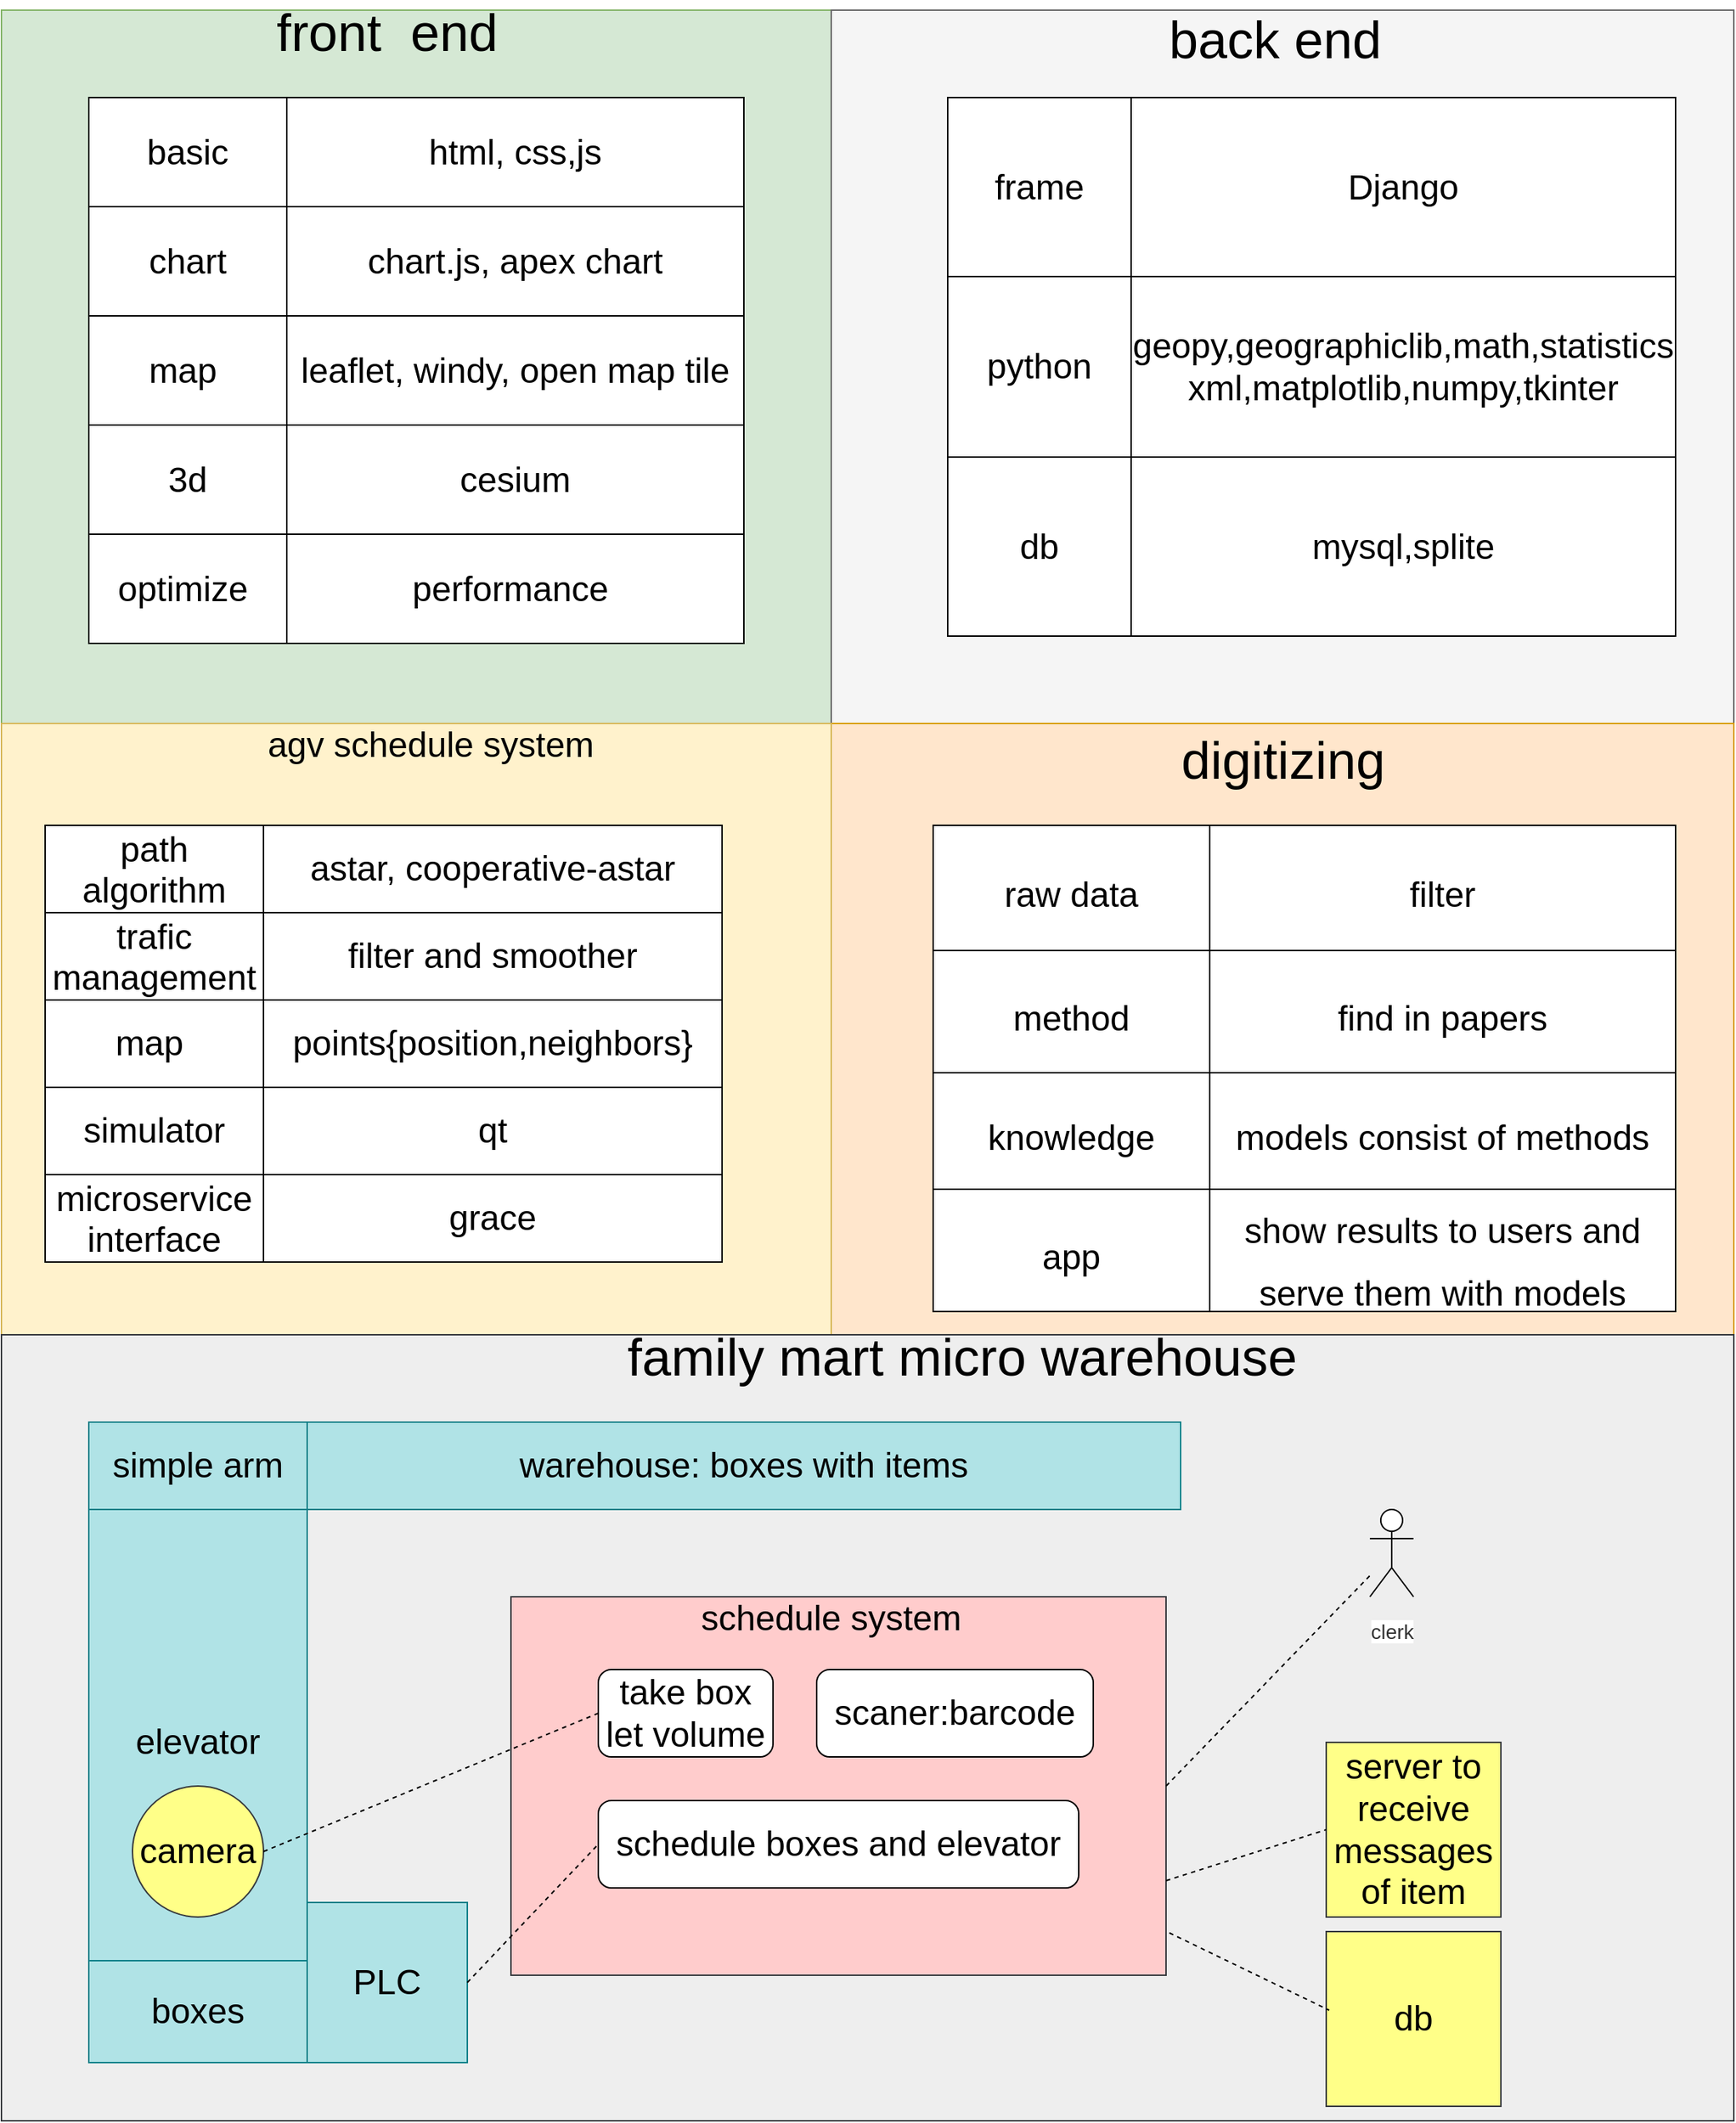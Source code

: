 <mxfile version="20.4.0" type="github">
  <diagram id="vv3MheI4nflTlW9d9Kxx" name="第 1 页">
    <mxGraphModel dx="2066" dy="1185" grid="1" gridSize="10" guides="1" tooltips="1" connect="1" arrows="1" fold="1" page="1" pageScale="1" pageWidth="827" pageHeight="1169" math="0" shadow="0">
      <root>
        <mxCell id="0" />
        <mxCell id="1" parent="0" />
        <mxCell id="IsSZBrrW5yVkn5puTIVh-1" value="" style="rounded=0;whiteSpace=wrap;html=1;fillColor=#d5e8d4;strokeColor=#82b366;" vertex="1" parent="1">
          <mxGeometry x="30" y="360" width="570" height="490" as="geometry" />
        </mxCell>
        <mxCell id="IsSZBrrW5yVkn5puTIVh-2" value="&lt;font style=&quot;font-size: 36px;&quot;&gt;front &amp;nbsp;end&lt;/font&gt;" style="text;html=1;strokeColor=none;fillColor=none;align=center;verticalAlign=middle;whiteSpace=wrap;rounded=0;" vertex="1" parent="1">
          <mxGeometry x="140" y="360" width="310" height="30" as="geometry" />
        </mxCell>
        <mxCell id="IsSZBrrW5yVkn5puTIVh-13" value="" style="shape=table;startSize=0;container=1;collapsible=0;childLayout=tableLayout;fontSize=24;" vertex="1" parent="1">
          <mxGeometry x="90" y="420" width="450" height="375" as="geometry" />
        </mxCell>
        <mxCell id="IsSZBrrW5yVkn5puTIVh-14" value="" style="shape=tableRow;horizontal=0;startSize=0;swimlaneHead=0;swimlaneBody=0;top=0;left=0;bottom=0;right=0;collapsible=0;dropTarget=0;fillColor=none;points=[[0,0.5],[1,0.5]];portConstraint=eastwest;fontSize=24;" vertex="1" parent="IsSZBrrW5yVkn5puTIVh-13">
          <mxGeometry width="450" height="75" as="geometry" />
        </mxCell>
        <mxCell id="IsSZBrrW5yVkn5puTIVh-15" value="basic" style="shape=partialRectangle;html=1;whiteSpace=wrap;connectable=0;overflow=hidden;fillColor=none;top=0;left=0;bottom=0;right=0;pointerEvents=1;fontSize=24;" vertex="1" parent="IsSZBrrW5yVkn5puTIVh-14">
          <mxGeometry width="136" height="75" as="geometry">
            <mxRectangle width="136" height="75" as="alternateBounds" />
          </mxGeometry>
        </mxCell>
        <mxCell id="IsSZBrrW5yVkn5puTIVh-16" value="html, css,js" style="shape=partialRectangle;html=1;whiteSpace=wrap;connectable=0;overflow=hidden;fillColor=none;top=0;left=0;bottom=0;right=0;pointerEvents=1;fontSize=24;" vertex="1" parent="IsSZBrrW5yVkn5puTIVh-14">
          <mxGeometry x="136" width="314" height="75" as="geometry">
            <mxRectangle width="314" height="75" as="alternateBounds" />
          </mxGeometry>
        </mxCell>
        <mxCell id="IsSZBrrW5yVkn5puTIVh-17" value="" style="shape=tableRow;horizontal=0;startSize=0;swimlaneHead=0;swimlaneBody=0;top=0;left=0;bottom=0;right=0;collapsible=0;dropTarget=0;fillColor=none;points=[[0,0.5],[1,0.5]];portConstraint=eastwest;fontSize=24;" vertex="1" parent="IsSZBrrW5yVkn5puTIVh-13">
          <mxGeometry y="75" width="450" height="75" as="geometry" />
        </mxCell>
        <mxCell id="IsSZBrrW5yVkn5puTIVh-18" value="chart" style="shape=partialRectangle;html=1;whiteSpace=wrap;connectable=0;overflow=hidden;fillColor=none;top=0;left=0;bottom=0;right=0;pointerEvents=1;fontSize=24;" vertex="1" parent="IsSZBrrW5yVkn5puTIVh-17">
          <mxGeometry width="136" height="75" as="geometry">
            <mxRectangle width="136" height="75" as="alternateBounds" />
          </mxGeometry>
        </mxCell>
        <mxCell id="IsSZBrrW5yVkn5puTIVh-19" value="chart.js, apex chart" style="shape=partialRectangle;html=1;whiteSpace=wrap;connectable=0;overflow=hidden;fillColor=none;top=0;left=0;bottom=0;right=0;pointerEvents=1;fontSize=24;" vertex="1" parent="IsSZBrrW5yVkn5puTIVh-17">
          <mxGeometry x="136" width="314" height="75" as="geometry">
            <mxRectangle width="314" height="75" as="alternateBounds" />
          </mxGeometry>
        </mxCell>
        <mxCell id="IsSZBrrW5yVkn5puTIVh-20" value="" style="shape=tableRow;horizontal=0;startSize=0;swimlaneHead=0;swimlaneBody=0;top=0;left=0;bottom=0;right=0;collapsible=0;dropTarget=0;fillColor=none;points=[[0,0.5],[1,0.5]];portConstraint=eastwest;fontSize=24;" vertex="1" parent="IsSZBrrW5yVkn5puTIVh-13">
          <mxGeometry y="150" width="450" height="75" as="geometry" />
        </mxCell>
        <mxCell id="IsSZBrrW5yVkn5puTIVh-21" value="map&amp;nbsp;" style="shape=partialRectangle;html=1;whiteSpace=wrap;connectable=0;overflow=hidden;fillColor=none;top=0;left=0;bottom=0;right=0;pointerEvents=1;fontSize=24;" vertex="1" parent="IsSZBrrW5yVkn5puTIVh-20">
          <mxGeometry width="136" height="75" as="geometry">
            <mxRectangle width="136" height="75" as="alternateBounds" />
          </mxGeometry>
        </mxCell>
        <mxCell id="IsSZBrrW5yVkn5puTIVh-22" value="leaflet, windy, open map tile" style="shape=partialRectangle;html=1;whiteSpace=wrap;connectable=0;overflow=hidden;fillColor=none;top=0;left=0;bottom=0;right=0;pointerEvents=1;fontSize=24;" vertex="1" parent="IsSZBrrW5yVkn5puTIVh-20">
          <mxGeometry x="136" width="314" height="75" as="geometry">
            <mxRectangle width="314" height="75" as="alternateBounds" />
          </mxGeometry>
        </mxCell>
        <mxCell id="IsSZBrrW5yVkn5puTIVh-23" value="" style="shape=tableRow;horizontal=0;startSize=0;swimlaneHead=0;swimlaneBody=0;top=0;left=0;bottom=0;right=0;collapsible=0;dropTarget=0;fillColor=none;points=[[0,0.5],[1,0.5]];portConstraint=eastwest;fontSize=24;" vertex="1" parent="IsSZBrrW5yVkn5puTIVh-13">
          <mxGeometry y="225" width="450" height="75" as="geometry" />
        </mxCell>
        <mxCell id="IsSZBrrW5yVkn5puTIVh-24" value="3d" style="shape=partialRectangle;html=1;whiteSpace=wrap;connectable=0;overflow=hidden;fillColor=none;top=0;left=0;bottom=0;right=0;pointerEvents=1;fontSize=24;" vertex="1" parent="IsSZBrrW5yVkn5puTIVh-23">
          <mxGeometry width="136" height="75" as="geometry">
            <mxRectangle width="136" height="75" as="alternateBounds" />
          </mxGeometry>
        </mxCell>
        <mxCell id="IsSZBrrW5yVkn5puTIVh-25" value="cesium" style="shape=partialRectangle;html=1;whiteSpace=wrap;connectable=0;overflow=hidden;fillColor=none;top=0;left=0;bottom=0;right=0;pointerEvents=1;fontSize=24;" vertex="1" parent="IsSZBrrW5yVkn5puTIVh-23">
          <mxGeometry x="136" width="314" height="75" as="geometry">
            <mxRectangle width="314" height="75" as="alternateBounds" />
          </mxGeometry>
        </mxCell>
        <mxCell id="IsSZBrrW5yVkn5puTIVh-26" style="shape=tableRow;horizontal=0;startSize=0;swimlaneHead=0;swimlaneBody=0;top=0;left=0;bottom=0;right=0;collapsible=0;dropTarget=0;fillColor=none;points=[[0,0.5],[1,0.5]];portConstraint=eastwest;fontSize=24;" vertex="1" parent="IsSZBrrW5yVkn5puTIVh-13">
          <mxGeometry y="300" width="450" height="75" as="geometry" />
        </mxCell>
        <mxCell id="IsSZBrrW5yVkn5puTIVh-27" value="optimize&amp;nbsp;" style="shape=partialRectangle;html=1;whiteSpace=wrap;connectable=0;overflow=hidden;fillColor=none;top=0;left=0;bottom=0;right=0;pointerEvents=1;fontSize=24;" vertex="1" parent="IsSZBrrW5yVkn5puTIVh-26">
          <mxGeometry width="136" height="75" as="geometry">
            <mxRectangle width="136" height="75" as="alternateBounds" />
          </mxGeometry>
        </mxCell>
        <mxCell id="IsSZBrrW5yVkn5puTIVh-28" value="performance&amp;nbsp;" style="shape=partialRectangle;html=1;whiteSpace=wrap;connectable=0;overflow=hidden;fillColor=none;top=0;left=0;bottom=0;right=0;pointerEvents=1;fontSize=24;" vertex="1" parent="IsSZBrrW5yVkn5puTIVh-26">
          <mxGeometry x="136" width="314" height="75" as="geometry">
            <mxRectangle width="314" height="75" as="alternateBounds" />
          </mxGeometry>
        </mxCell>
        <mxCell id="IsSZBrrW5yVkn5puTIVh-29" value="" style="rounded=0;whiteSpace=wrap;html=1;fontFamily=Helvetica;fontSize=24;fillColor=#f5f5f5;strokeColor=#666666;fontColor=#333333;" vertex="1" parent="1">
          <mxGeometry x="600" y="360" width="620" height="490" as="geometry" />
        </mxCell>
        <mxCell id="IsSZBrrW5yVkn5puTIVh-30" value="&lt;font style=&quot;font-size: 36px;&quot;&gt;back end&lt;/font&gt;" style="text;html=1;strokeColor=none;fillColor=none;align=center;verticalAlign=middle;whiteSpace=wrap;rounded=0;fontFamily=Helvetica;fontSize=24;" vertex="1" parent="1">
          <mxGeometry x="790" y="360" width="230" height="40" as="geometry" />
        </mxCell>
        <mxCell id="IsSZBrrW5yVkn5puTIVh-31" value="" style="shape=table;startSize=0;container=1;collapsible=0;childLayout=tableLayout;fontFamily=Helvetica;fontSize=24;" vertex="1" parent="1">
          <mxGeometry x="680" y="420" width="500" height="370" as="geometry" />
        </mxCell>
        <mxCell id="IsSZBrrW5yVkn5puTIVh-32" value="" style="shape=tableRow;horizontal=0;startSize=0;swimlaneHead=0;swimlaneBody=0;top=0;left=0;bottom=0;right=0;collapsible=0;dropTarget=0;fillColor=none;points=[[0,0.5],[1,0.5]];portConstraint=eastwest;fontFamily=Helvetica;fontSize=24;" vertex="1" parent="IsSZBrrW5yVkn5puTIVh-31">
          <mxGeometry width="500" height="123" as="geometry" />
        </mxCell>
        <mxCell id="IsSZBrrW5yVkn5puTIVh-33" value="frame" style="shape=partialRectangle;html=1;whiteSpace=wrap;connectable=0;overflow=hidden;fillColor=none;top=0;left=0;bottom=0;right=0;pointerEvents=1;fontFamily=Helvetica;fontSize=24;" vertex="1" parent="IsSZBrrW5yVkn5puTIVh-32">
          <mxGeometry width="126" height="123" as="geometry">
            <mxRectangle width="126" height="123" as="alternateBounds" />
          </mxGeometry>
        </mxCell>
        <mxCell id="IsSZBrrW5yVkn5puTIVh-34" value="Django" style="shape=partialRectangle;html=1;whiteSpace=wrap;connectable=0;overflow=hidden;fillColor=none;top=0;left=0;bottom=0;right=0;pointerEvents=1;fontFamily=Helvetica;fontSize=24;" vertex="1" parent="IsSZBrrW5yVkn5puTIVh-32">
          <mxGeometry x="126" width="374" height="123" as="geometry">
            <mxRectangle width="374" height="123" as="alternateBounds" />
          </mxGeometry>
        </mxCell>
        <mxCell id="IsSZBrrW5yVkn5puTIVh-35" value="" style="shape=tableRow;horizontal=0;startSize=0;swimlaneHead=0;swimlaneBody=0;top=0;left=0;bottom=0;right=0;collapsible=0;dropTarget=0;fillColor=none;points=[[0,0.5],[1,0.5]];portConstraint=eastwest;fontFamily=Helvetica;fontSize=24;" vertex="1" parent="IsSZBrrW5yVkn5puTIVh-31">
          <mxGeometry y="123" width="500" height="124" as="geometry" />
        </mxCell>
        <mxCell id="IsSZBrrW5yVkn5puTIVh-36" value="python" style="shape=partialRectangle;html=1;whiteSpace=wrap;connectable=0;overflow=hidden;fillColor=none;top=0;left=0;bottom=0;right=0;pointerEvents=1;fontFamily=Helvetica;fontSize=24;" vertex="1" parent="IsSZBrrW5yVkn5puTIVh-35">
          <mxGeometry width="126" height="124" as="geometry">
            <mxRectangle width="126" height="124" as="alternateBounds" />
          </mxGeometry>
        </mxCell>
        <mxCell id="IsSZBrrW5yVkn5puTIVh-37" value="geopy,geographiclib,math,statistics&lt;br&gt;xml,matplotlib,numpy,tkinter" style="shape=partialRectangle;html=1;whiteSpace=wrap;connectable=0;overflow=hidden;fillColor=none;top=0;left=0;bottom=0;right=0;pointerEvents=1;fontFamily=Helvetica;fontSize=24;" vertex="1" parent="IsSZBrrW5yVkn5puTIVh-35">
          <mxGeometry x="126" width="374" height="124" as="geometry">
            <mxRectangle width="374" height="124" as="alternateBounds" />
          </mxGeometry>
        </mxCell>
        <mxCell id="IsSZBrrW5yVkn5puTIVh-38" value="" style="shape=tableRow;horizontal=0;startSize=0;swimlaneHead=0;swimlaneBody=0;top=0;left=0;bottom=0;right=0;collapsible=0;dropTarget=0;fillColor=none;points=[[0,0.5],[1,0.5]];portConstraint=eastwest;fontFamily=Helvetica;fontSize=24;" vertex="1" parent="IsSZBrrW5yVkn5puTIVh-31">
          <mxGeometry y="247" width="500" height="123" as="geometry" />
        </mxCell>
        <mxCell id="IsSZBrrW5yVkn5puTIVh-39" value="db" style="shape=partialRectangle;html=1;whiteSpace=wrap;connectable=0;overflow=hidden;fillColor=none;top=0;left=0;bottom=0;right=0;pointerEvents=1;fontFamily=Helvetica;fontSize=24;" vertex="1" parent="IsSZBrrW5yVkn5puTIVh-38">
          <mxGeometry width="126" height="123" as="geometry">
            <mxRectangle width="126" height="123" as="alternateBounds" />
          </mxGeometry>
        </mxCell>
        <mxCell id="IsSZBrrW5yVkn5puTIVh-40" value="mysql,splite" style="shape=partialRectangle;html=1;whiteSpace=wrap;connectable=0;overflow=hidden;fillColor=none;top=0;left=0;bottom=0;right=0;pointerEvents=1;fontFamily=Helvetica;fontSize=24;" vertex="1" parent="IsSZBrrW5yVkn5puTIVh-38">
          <mxGeometry x="126" width="374" height="123" as="geometry">
            <mxRectangle width="374" height="123" as="alternateBounds" />
          </mxGeometry>
        </mxCell>
        <mxCell id="IsSZBrrW5yVkn5puTIVh-41" value="" style="rounded=0;whiteSpace=wrap;html=1;fontFamily=Helvetica;fontSize=36;fillColor=#ffe6cc;strokeColor=#d79b00;" vertex="1" parent="1">
          <mxGeometry x="600" y="850" width="620" height="420" as="geometry" />
        </mxCell>
        <mxCell id="IsSZBrrW5yVkn5puTIVh-42" value="digitizing" style="text;html=1;strokeColor=none;fillColor=none;align=center;verticalAlign=middle;whiteSpace=wrap;rounded=0;fontFamily=Helvetica;fontSize=36;" vertex="1" parent="1">
          <mxGeometry x="762.5" y="860" width="295" height="30" as="geometry" />
        </mxCell>
        <mxCell id="IsSZBrrW5yVkn5puTIVh-43" value="" style="shape=table;startSize=0;container=1;collapsible=0;childLayout=tableLayout;fontFamily=Helvetica;fontSize=36;" vertex="1" parent="1">
          <mxGeometry x="670" y="920" width="510" height="334" as="geometry" />
        </mxCell>
        <mxCell id="IsSZBrrW5yVkn5puTIVh-44" value="" style="shape=tableRow;horizontal=0;startSize=0;swimlaneHead=0;swimlaneBody=0;top=0;left=0;bottom=0;right=0;collapsible=0;dropTarget=0;fillColor=none;points=[[0,0.5],[1,0.5]];portConstraint=eastwest;fontFamily=Helvetica;fontSize=36;" vertex="1" parent="IsSZBrrW5yVkn5puTIVh-43">
          <mxGeometry width="510" height="86" as="geometry" />
        </mxCell>
        <mxCell id="IsSZBrrW5yVkn5puTIVh-45" value="&lt;font style=&quot;font-size: 24px;&quot;&gt;raw data&lt;/font&gt;" style="shape=partialRectangle;html=1;whiteSpace=wrap;connectable=0;overflow=hidden;fillColor=none;top=0;left=0;bottom=0;right=0;pointerEvents=1;fontFamily=Helvetica;fontSize=36;" vertex="1" parent="IsSZBrrW5yVkn5puTIVh-44">
          <mxGeometry width="190" height="86" as="geometry">
            <mxRectangle width="190" height="86" as="alternateBounds" />
          </mxGeometry>
        </mxCell>
        <mxCell id="IsSZBrrW5yVkn5puTIVh-46" value="&lt;font style=&quot;font-size: 24px;&quot;&gt;filter&lt;/font&gt;" style="shape=partialRectangle;html=1;whiteSpace=wrap;connectable=0;overflow=hidden;fillColor=none;top=0;left=0;bottom=0;right=0;pointerEvents=1;fontFamily=Helvetica;fontSize=36;" vertex="1" parent="IsSZBrrW5yVkn5puTIVh-44">
          <mxGeometry x="190" width="320" height="86" as="geometry">
            <mxRectangle width="320" height="86" as="alternateBounds" />
          </mxGeometry>
        </mxCell>
        <mxCell id="IsSZBrrW5yVkn5puTIVh-47" value="" style="shape=tableRow;horizontal=0;startSize=0;swimlaneHead=0;swimlaneBody=0;top=0;left=0;bottom=0;right=0;collapsible=0;dropTarget=0;fillColor=none;points=[[0,0.5],[1,0.5]];portConstraint=eastwest;fontFamily=Helvetica;fontSize=36;" vertex="1" parent="IsSZBrrW5yVkn5puTIVh-43">
          <mxGeometry y="86" width="510" height="84" as="geometry" />
        </mxCell>
        <mxCell id="IsSZBrrW5yVkn5puTIVh-48" value="&lt;font style=&quot;font-size: 24px;&quot;&gt;method&lt;/font&gt;" style="shape=partialRectangle;html=1;whiteSpace=wrap;connectable=0;overflow=hidden;fillColor=none;top=0;left=0;bottom=0;right=0;pointerEvents=1;fontFamily=Helvetica;fontSize=36;" vertex="1" parent="IsSZBrrW5yVkn5puTIVh-47">
          <mxGeometry width="190" height="84" as="geometry">
            <mxRectangle width="190" height="84" as="alternateBounds" />
          </mxGeometry>
        </mxCell>
        <mxCell id="IsSZBrrW5yVkn5puTIVh-49" value="&lt;font style=&quot;font-size: 24px;&quot;&gt;find in papers&lt;/font&gt;" style="shape=partialRectangle;html=1;whiteSpace=wrap;connectable=0;overflow=hidden;fillColor=none;top=0;left=0;bottom=0;right=0;pointerEvents=1;fontFamily=Helvetica;fontSize=36;" vertex="1" parent="IsSZBrrW5yVkn5puTIVh-47">
          <mxGeometry x="190" width="320" height="84" as="geometry">
            <mxRectangle width="320" height="84" as="alternateBounds" />
          </mxGeometry>
        </mxCell>
        <mxCell id="IsSZBrrW5yVkn5puTIVh-50" value="" style="shape=tableRow;horizontal=0;startSize=0;swimlaneHead=0;swimlaneBody=0;top=0;left=0;bottom=0;right=0;collapsible=0;dropTarget=0;fillColor=none;points=[[0,0.5],[1,0.5]];portConstraint=eastwest;fontFamily=Helvetica;fontSize=36;" vertex="1" parent="IsSZBrrW5yVkn5puTIVh-43">
          <mxGeometry y="170" width="510" height="80" as="geometry" />
        </mxCell>
        <mxCell id="IsSZBrrW5yVkn5puTIVh-51" value="&lt;font style=&quot;font-size: 24px;&quot;&gt;knowledge&lt;/font&gt;" style="shape=partialRectangle;html=1;whiteSpace=wrap;connectable=0;overflow=hidden;fillColor=none;top=0;left=0;bottom=0;right=0;pointerEvents=1;fontFamily=Helvetica;fontSize=36;" vertex="1" parent="IsSZBrrW5yVkn5puTIVh-50">
          <mxGeometry width="190" height="80" as="geometry">
            <mxRectangle width="190" height="80" as="alternateBounds" />
          </mxGeometry>
        </mxCell>
        <mxCell id="IsSZBrrW5yVkn5puTIVh-52" value="&lt;font style=&quot;font-size: 24px;&quot;&gt;models consist of methods&lt;/font&gt;" style="shape=partialRectangle;html=1;whiteSpace=wrap;connectable=0;overflow=hidden;fillColor=none;top=0;left=0;bottom=0;right=0;pointerEvents=1;fontFamily=Helvetica;fontSize=36;" vertex="1" parent="IsSZBrrW5yVkn5puTIVh-50">
          <mxGeometry x="190" width="320" height="80" as="geometry">
            <mxRectangle width="320" height="80" as="alternateBounds" />
          </mxGeometry>
        </mxCell>
        <mxCell id="IsSZBrrW5yVkn5puTIVh-53" value="" style="shape=tableRow;horizontal=0;startSize=0;swimlaneHead=0;swimlaneBody=0;top=0;left=0;bottom=0;right=0;collapsible=0;dropTarget=0;fillColor=none;points=[[0,0.5],[1,0.5]];portConstraint=eastwest;fontFamily=Helvetica;fontSize=36;" vertex="1" parent="IsSZBrrW5yVkn5puTIVh-43">
          <mxGeometry y="250" width="510" height="84" as="geometry" />
        </mxCell>
        <mxCell id="IsSZBrrW5yVkn5puTIVh-54" value="&lt;font style=&quot;font-size: 24px;&quot;&gt;app&lt;/font&gt;" style="shape=partialRectangle;html=1;whiteSpace=wrap;connectable=0;overflow=hidden;fillColor=none;top=0;left=0;bottom=0;right=0;pointerEvents=1;fontFamily=Helvetica;fontSize=36;" vertex="1" parent="IsSZBrrW5yVkn5puTIVh-53">
          <mxGeometry width="190" height="84" as="geometry">
            <mxRectangle width="190" height="84" as="alternateBounds" />
          </mxGeometry>
        </mxCell>
        <mxCell id="IsSZBrrW5yVkn5puTIVh-55" value="&lt;font style=&quot;font-size: 24px;&quot;&gt;show results to users and serve them with models&lt;/font&gt;" style="shape=partialRectangle;html=1;whiteSpace=wrap;connectable=0;overflow=hidden;fillColor=none;top=0;left=0;bottom=0;right=0;pointerEvents=1;fontFamily=Helvetica;fontSize=36;" vertex="1" parent="IsSZBrrW5yVkn5puTIVh-53">
          <mxGeometry x="190" width="320" height="84" as="geometry">
            <mxRectangle width="320" height="84" as="alternateBounds" />
          </mxGeometry>
        </mxCell>
        <mxCell id="IsSZBrrW5yVkn5puTIVh-56" value="" style="rounded=0;whiteSpace=wrap;html=1;fontFamily=Helvetica;fontSize=24;fillColor=#fff2cc;strokeColor=#d6b656;" vertex="1" parent="1">
          <mxGeometry x="30" y="850" width="570" height="420" as="geometry" />
        </mxCell>
        <mxCell id="IsSZBrrW5yVkn5puTIVh-57" value="agv schedule system" style="text;html=1;strokeColor=none;fillColor=none;align=center;verticalAlign=middle;whiteSpace=wrap;rounded=0;fontFamily=Helvetica;fontSize=24;" vertex="1" parent="1">
          <mxGeometry x="200" y="850" width="250" height="30" as="geometry" />
        </mxCell>
        <mxCell id="IsSZBrrW5yVkn5puTIVh-58" value="" style="shape=table;startSize=0;container=1;collapsible=0;childLayout=tableLayout;fontFamily=Helvetica;fontSize=24;" vertex="1" parent="1">
          <mxGeometry x="60" y="920" width="465" height="300" as="geometry" />
        </mxCell>
        <mxCell id="IsSZBrrW5yVkn5puTIVh-59" value="" style="shape=tableRow;horizontal=0;startSize=0;swimlaneHead=0;swimlaneBody=0;top=0;left=0;bottom=0;right=0;collapsible=0;dropTarget=0;fillColor=none;points=[[0,0.5],[1,0.5]];portConstraint=eastwest;fontFamily=Helvetica;fontSize=24;" vertex="1" parent="IsSZBrrW5yVkn5puTIVh-58">
          <mxGeometry width="465" height="60" as="geometry" />
        </mxCell>
        <mxCell id="IsSZBrrW5yVkn5puTIVh-60" value="path algorithm" style="shape=partialRectangle;html=1;whiteSpace=wrap;connectable=0;overflow=hidden;fillColor=none;top=0;left=0;bottom=0;right=0;pointerEvents=1;fontFamily=Helvetica;fontSize=24;" vertex="1" parent="IsSZBrrW5yVkn5puTIVh-59">
          <mxGeometry width="150" height="60" as="geometry">
            <mxRectangle width="150" height="60" as="alternateBounds" />
          </mxGeometry>
        </mxCell>
        <mxCell id="IsSZBrrW5yVkn5puTIVh-61" value="astar, cooperative-astar" style="shape=partialRectangle;html=1;whiteSpace=wrap;connectable=0;overflow=hidden;fillColor=none;top=0;left=0;bottom=0;right=0;pointerEvents=1;fontFamily=Helvetica;fontSize=24;" vertex="1" parent="IsSZBrrW5yVkn5puTIVh-59">
          <mxGeometry x="150" width="315" height="60" as="geometry">
            <mxRectangle width="315" height="60" as="alternateBounds" />
          </mxGeometry>
        </mxCell>
        <mxCell id="IsSZBrrW5yVkn5puTIVh-62" value="" style="shape=tableRow;horizontal=0;startSize=0;swimlaneHead=0;swimlaneBody=0;top=0;left=0;bottom=0;right=0;collapsible=0;dropTarget=0;fillColor=none;points=[[0,0.5],[1,0.5]];portConstraint=eastwest;fontFamily=Helvetica;fontSize=24;" vertex="1" parent="IsSZBrrW5yVkn5puTIVh-58">
          <mxGeometry y="60" width="465" height="60" as="geometry" />
        </mxCell>
        <mxCell id="IsSZBrrW5yVkn5puTIVh-63" value="trafic management" style="shape=partialRectangle;html=1;whiteSpace=wrap;connectable=0;overflow=hidden;fillColor=none;top=0;left=0;bottom=0;right=0;pointerEvents=1;fontFamily=Helvetica;fontSize=24;" vertex="1" parent="IsSZBrrW5yVkn5puTIVh-62">
          <mxGeometry width="150" height="60" as="geometry">
            <mxRectangle width="150" height="60" as="alternateBounds" />
          </mxGeometry>
        </mxCell>
        <mxCell id="IsSZBrrW5yVkn5puTIVh-64" value="filter and smoother" style="shape=partialRectangle;html=1;whiteSpace=wrap;connectable=0;overflow=hidden;fillColor=none;top=0;left=0;bottom=0;right=0;pointerEvents=1;fontFamily=Helvetica;fontSize=24;" vertex="1" parent="IsSZBrrW5yVkn5puTIVh-62">
          <mxGeometry x="150" width="315" height="60" as="geometry">
            <mxRectangle width="315" height="60" as="alternateBounds" />
          </mxGeometry>
        </mxCell>
        <mxCell id="IsSZBrrW5yVkn5puTIVh-65" value="" style="shape=tableRow;horizontal=0;startSize=0;swimlaneHead=0;swimlaneBody=0;top=0;left=0;bottom=0;right=0;collapsible=0;dropTarget=0;fillColor=none;points=[[0,0.5],[1,0.5]];portConstraint=eastwest;fontFamily=Helvetica;fontSize=24;" vertex="1" parent="IsSZBrrW5yVkn5puTIVh-58">
          <mxGeometry y="120" width="465" height="60" as="geometry" />
        </mxCell>
        <mxCell id="IsSZBrrW5yVkn5puTIVh-66" value="map&amp;nbsp;" style="shape=partialRectangle;html=1;whiteSpace=wrap;connectable=0;overflow=hidden;fillColor=none;top=0;left=0;bottom=0;right=0;pointerEvents=1;fontFamily=Helvetica;fontSize=24;" vertex="1" parent="IsSZBrrW5yVkn5puTIVh-65">
          <mxGeometry width="150" height="60" as="geometry">
            <mxRectangle width="150" height="60" as="alternateBounds" />
          </mxGeometry>
        </mxCell>
        <mxCell id="IsSZBrrW5yVkn5puTIVh-67" value="points{position,neighbors}" style="shape=partialRectangle;html=1;whiteSpace=wrap;connectable=0;overflow=hidden;fillColor=none;top=0;left=0;bottom=0;right=0;pointerEvents=1;fontFamily=Helvetica;fontSize=24;" vertex="1" parent="IsSZBrrW5yVkn5puTIVh-65">
          <mxGeometry x="150" width="315" height="60" as="geometry">
            <mxRectangle width="315" height="60" as="alternateBounds" />
          </mxGeometry>
        </mxCell>
        <mxCell id="IsSZBrrW5yVkn5puTIVh-68" value="" style="shape=tableRow;horizontal=0;startSize=0;swimlaneHead=0;swimlaneBody=0;top=0;left=0;bottom=0;right=0;collapsible=0;dropTarget=0;fillColor=none;points=[[0,0.5],[1,0.5]];portConstraint=eastwest;fontFamily=Helvetica;fontSize=24;" vertex="1" parent="IsSZBrrW5yVkn5puTIVh-58">
          <mxGeometry y="180" width="465" height="60" as="geometry" />
        </mxCell>
        <mxCell id="IsSZBrrW5yVkn5puTIVh-69" value="simulator" style="shape=partialRectangle;html=1;whiteSpace=wrap;connectable=0;overflow=hidden;fillColor=none;top=0;left=0;bottom=0;right=0;pointerEvents=1;fontFamily=Helvetica;fontSize=24;" vertex="1" parent="IsSZBrrW5yVkn5puTIVh-68">
          <mxGeometry width="150" height="60" as="geometry">
            <mxRectangle width="150" height="60" as="alternateBounds" />
          </mxGeometry>
        </mxCell>
        <mxCell id="IsSZBrrW5yVkn5puTIVh-70" value="qt" style="shape=partialRectangle;html=1;whiteSpace=wrap;connectable=0;overflow=hidden;fillColor=none;top=0;left=0;bottom=0;right=0;pointerEvents=1;fontFamily=Helvetica;fontSize=24;" vertex="1" parent="IsSZBrrW5yVkn5puTIVh-68">
          <mxGeometry x="150" width="315" height="60" as="geometry">
            <mxRectangle width="315" height="60" as="alternateBounds" />
          </mxGeometry>
        </mxCell>
        <mxCell id="IsSZBrrW5yVkn5puTIVh-71" style="shape=tableRow;horizontal=0;startSize=0;swimlaneHead=0;swimlaneBody=0;top=0;left=0;bottom=0;right=0;collapsible=0;dropTarget=0;fillColor=none;points=[[0,0.5],[1,0.5]];portConstraint=eastwest;fontFamily=Helvetica;fontSize=24;" vertex="1" parent="IsSZBrrW5yVkn5puTIVh-58">
          <mxGeometry y="240" width="465" height="60" as="geometry" />
        </mxCell>
        <mxCell id="IsSZBrrW5yVkn5puTIVh-72" value="microservice interface" style="shape=partialRectangle;html=1;whiteSpace=wrap;connectable=0;overflow=hidden;fillColor=none;top=0;left=0;bottom=0;right=0;pointerEvents=1;fontFamily=Helvetica;fontSize=24;" vertex="1" parent="IsSZBrrW5yVkn5puTIVh-71">
          <mxGeometry width="150" height="60" as="geometry">
            <mxRectangle width="150" height="60" as="alternateBounds" />
          </mxGeometry>
        </mxCell>
        <mxCell id="IsSZBrrW5yVkn5puTIVh-73" value="grace" style="shape=partialRectangle;html=1;whiteSpace=wrap;connectable=0;overflow=hidden;fillColor=none;top=0;left=0;bottom=0;right=0;pointerEvents=1;fontFamily=Helvetica;fontSize=24;" vertex="1" parent="IsSZBrrW5yVkn5puTIVh-71">
          <mxGeometry x="150" width="315" height="60" as="geometry">
            <mxRectangle width="315" height="60" as="alternateBounds" />
          </mxGeometry>
        </mxCell>
        <mxCell id="IsSZBrrW5yVkn5puTIVh-74" value="" style="rounded=0;whiteSpace=wrap;html=1;fontFamily=Helvetica;fontSize=24;fillColor=#eeeeee;strokeColor=#36393d;" vertex="1" parent="1">
          <mxGeometry x="30" y="1270" width="1190" height="540" as="geometry" />
        </mxCell>
        <mxCell id="IsSZBrrW5yVkn5puTIVh-75" value="&lt;font style=&quot;font-size: 36px;&quot;&gt;family mart micro warehouse&lt;/font&gt;" style="text;html=1;strokeColor=none;fillColor=none;align=center;verticalAlign=middle;whiteSpace=wrap;rounded=0;fontFamily=Helvetica;fontSize=24;" vertex="1" parent="1">
          <mxGeometry x="420" y="1270" width="540" height="30" as="geometry" />
        </mxCell>
        <mxCell id="IsSZBrrW5yVkn5puTIVh-76" value="elevator" style="rounded=0;whiteSpace=wrap;html=1;fontFamily=Helvetica;fontSize=24;fillColor=#b0e3e6;strokeColor=#0e8088;" vertex="1" parent="1">
          <mxGeometry x="90" y="1330" width="150" height="440" as="geometry" />
        </mxCell>
        <mxCell id="IsSZBrrW5yVkn5puTIVh-77" value="camera" style="ellipse;whiteSpace=wrap;html=1;aspect=fixed;fontFamily=Helvetica;fontSize=24;fillColor=#ffff88;strokeColor=#36393d;" vertex="1" parent="1">
          <mxGeometry x="120" y="1580" width="90" height="90" as="geometry" />
        </mxCell>
        <mxCell id="IsSZBrrW5yVkn5puTIVh-78" value="boxes" style="rounded=0;whiteSpace=wrap;html=1;fontFamily=Helvetica;fontSize=24;fillColor=#b0e3e6;strokeColor=#0e8088;" vertex="1" parent="1">
          <mxGeometry x="90" y="1700" width="150" height="70" as="geometry" />
        </mxCell>
        <mxCell id="IsSZBrrW5yVkn5puTIVh-79" value="warehouse: boxes with items" style="rounded=0;whiteSpace=wrap;html=1;fontFamily=Helvetica;fontSize=24;fillColor=#b0e3e6;strokeColor=#0e8088;" vertex="1" parent="1">
          <mxGeometry x="240" y="1330" width="600" height="60" as="geometry" />
        </mxCell>
        <mxCell id="IsSZBrrW5yVkn5puTIVh-80" value="simple arm" style="rounded=0;whiteSpace=wrap;html=1;fontFamily=Helvetica;fontSize=24;fillColor=#b0e3e6;strokeColor=#0e8088;" vertex="1" parent="1">
          <mxGeometry x="90" y="1330" width="150" height="60" as="geometry" />
        </mxCell>
        <mxCell id="IsSZBrrW5yVkn5puTIVh-81" value="PLC" style="whiteSpace=wrap;html=1;aspect=fixed;fontFamily=Helvetica;fontSize=24;fillColor=#b0e3e6;strokeColor=#0e8088;" vertex="1" parent="1">
          <mxGeometry x="240" y="1660" width="110" height="110" as="geometry" />
        </mxCell>
        <mxCell id="IsSZBrrW5yVkn5puTIVh-82" value="" style="rounded=0;whiteSpace=wrap;html=1;fontFamily=Helvetica;fontSize=24;fillColor=#ffcccc;strokeColor=#36393d;" vertex="1" parent="1">
          <mxGeometry x="380" y="1450" width="450" height="260" as="geometry" />
        </mxCell>
        <mxCell id="IsSZBrrW5yVkn5puTIVh-83" value="schedule system" style="text;html=1;strokeColor=none;fillColor=none;align=center;verticalAlign=middle;whiteSpace=wrap;rounded=0;fontFamily=Helvetica;fontSize=24;" vertex="1" parent="1">
          <mxGeometry x="490" y="1450" width="220" height="30" as="geometry" />
        </mxCell>
        <mxCell id="IsSZBrrW5yVkn5puTIVh-84" value="scaner:barcode" style="rounded=1;whiteSpace=wrap;html=1;fontFamily=Helvetica;fontSize=24;" vertex="1" parent="1">
          <mxGeometry x="590" y="1500" width="190" height="60" as="geometry" />
        </mxCell>
        <mxCell id="IsSZBrrW5yVkn5puTIVh-85" value="take box let volume" style="rounded=1;whiteSpace=wrap;html=1;fontFamily=Helvetica;fontSize=24;" vertex="1" parent="1">
          <mxGeometry x="440" y="1500" width="120" height="60" as="geometry" />
        </mxCell>
        <mxCell id="IsSZBrrW5yVkn5puTIVh-86" value="" style="endArrow=none;dashed=1;html=1;rounded=0;fontFamily=Helvetica;fontSize=24;exitX=1;exitY=0.5;exitDx=0;exitDy=0;entryX=0;entryY=0.5;entryDx=0;entryDy=0;" edge="1" parent="1" source="IsSZBrrW5yVkn5puTIVh-77" target="IsSZBrrW5yVkn5puTIVh-85">
          <mxGeometry width="50" height="50" relative="1" as="geometry">
            <mxPoint x="480" y="1670" as="sourcePoint" />
            <mxPoint x="530" y="1620" as="targetPoint" />
          </mxGeometry>
        </mxCell>
        <mxCell id="IsSZBrrW5yVkn5puTIVh-87" value="schedule boxes and elevator" style="rounded=1;whiteSpace=wrap;html=1;fontFamily=Helvetica;fontSize=24;" vertex="1" parent="1">
          <mxGeometry x="440" y="1590" width="330" height="60" as="geometry" />
        </mxCell>
        <mxCell id="IsSZBrrW5yVkn5puTIVh-88" value="" style="endArrow=none;dashed=1;html=1;rounded=0;fontFamily=Helvetica;fontSize=24;exitX=1;exitY=0.5;exitDx=0;exitDy=0;entryX=0;entryY=0.5;entryDx=0;entryDy=0;" edge="1" parent="1" source="IsSZBrrW5yVkn5puTIVh-81" target="IsSZBrrW5yVkn5puTIVh-87">
          <mxGeometry width="50" height="50" relative="1" as="geometry">
            <mxPoint x="480" y="1670" as="sourcePoint" />
            <mxPoint x="530" y="1620" as="targetPoint" />
          </mxGeometry>
        </mxCell>
        <mxCell id="IsSZBrrW5yVkn5puTIVh-89" value="&lt;span style=&quot;caret-color: rgb(51, 51, 51); color: rgb(51, 51, 51); font-family: Arial, Helvetica, sans-serif; font-size: 14px; text-align: left; background-color: rgb(255, 255, 255);&quot;&gt;clerk&lt;/span&gt;" style="shape=umlActor;verticalLabelPosition=bottom;verticalAlign=top;html=1;outlineConnect=0;fontFamily=Helvetica;fontSize=24;" vertex="1" parent="1">
          <mxGeometry x="970" y="1390" width="30" height="60" as="geometry" />
        </mxCell>
        <mxCell id="IsSZBrrW5yVkn5puTIVh-91" value="" style="endArrow=none;dashed=1;html=1;rounded=0;fontFamily=Helvetica;fontSize=24;exitX=1;exitY=0.5;exitDx=0;exitDy=0;" edge="1" parent="1" source="IsSZBrrW5yVkn5puTIVh-82" target="IsSZBrrW5yVkn5puTIVh-89">
          <mxGeometry width="50" height="50" relative="1" as="geometry">
            <mxPoint x="760" y="1730" as="sourcePoint" />
            <mxPoint x="810" y="1680" as="targetPoint" />
          </mxGeometry>
        </mxCell>
        <mxCell id="IsSZBrrW5yVkn5puTIVh-92" value="server to receive messages of item" style="whiteSpace=wrap;html=1;aspect=fixed;fontFamily=Helvetica;fontSize=24;fillColor=#ffff88;strokeColor=#36393d;" vertex="1" parent="1">
          <mxGeometry x="940" y="1550" width="120" height="120" as="geometry" />
        </mxCell>
        <mxCell id="IsSZBrrW5yVkn5puTIVh-93" value="" style="endArrow=none;dashed=1;html=1;rounded=0;fontFamily=Helvetica;fontSize=24;exitX=1;exitY=0.75;exitDx=0;exitDy=0;entryX=0;entryY=0.5;entryDx=0;entryDy=0;" edge="1" parent="1" source="IsSZBrrW5yVkn5puTIVh-82" target="IsSZBrrW5yVkn5puTIVh-92">
          <mxGeometry width="50" height="50" relative="1" as="geometry">
            <mxPoint x="760" y="1730" as="sourcePoint" />
            <mxPoint x="810" y="1680" as="targetPoint" />
          </mxGeometry>
        </mxCell>
        <mxCell id="IsSZBrrW5yVkn5puTIVh-94" value="db" style="whiteSpace=wrap;html=1;aspect=fixed;fontFamily=Helvetica;fontSize=24;fillColor=#ffff88;strokeColor=#36393d;" vertex="1" parent="1">
          <mxGeometry x="940" y="1680" width="120" height="120" as="geometry" />
        </mxCell>
        <mxCell id="IsSZBrrW5yVkn5puTIVh-95" value="" style="endArrow=none;dashed=1;html=1;rounded=0;fontFamily=Helvetica;fontSize=24;exitX=1.005;exitY=0.888;exitDx=0;exitDy=0;exitPerimeter=0;entryX=0.017;entryY=0.45;entryDx=0;entryDy=0;entryPerimeter=0;" edge="1" parent="1" source="IsSZBrrW5yVkn5puTIVh-82" target="IsSZBrrW5yVkn5puTIVh-94">
          <mxGeometry width="50" height="50" relative="1" as="geometry">
            <mxPoint x="760" y="1730" as="sourcePoint" />
            <mxPoint x="810" y="1680" as="targetPoint" />
          </mxGeometry>
        </mxCell>
      </root>
    </mxGraphModel>
  </diagram>
</mxfile>
